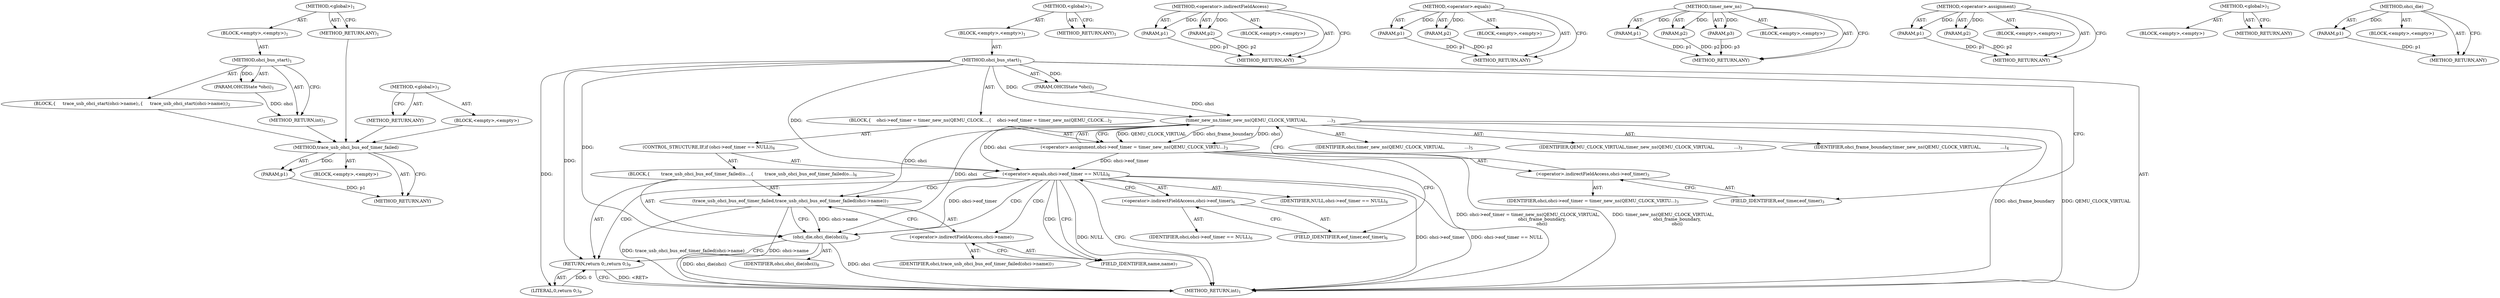 digraph "&lt;global&gt;" {
vulnerable_74 [label=<(METHOD,trace_usb_ohci_bus_eof_timer_failed)>];
vulnerable_75 [label=<(PARAM,p1)>];
vulnerable_76 [label=<(BLOCK,&lt;empty&gt;,&lt;empty&gt;)>];
vulnerable_77 [label=<(METHOD_RETURN,ANY)>];
vulnerable_6 [label=<(METHOD,&lt;global&gt;)<SUB>1</SUB>>];
vulnerable_7 [label=<(BLOCK,&lt;empty&gt;,&lt;empty&gt;)<SUB>1</SUB>>];
vulnerable_8 [label=<(METHOD,ohci_bus_start)<SUB>1</SUB>>];
vulnerable_9 [label=<(PARAM,OHCIState *ohci)<SUB>1</SUB>>];
vulnerable_10 [label=<(BLOCK,{
    ohci-&gt;eof_timer = timer_new_ns(QEMU_CLOCK...,{
    ohci-&gt;eof_timer = timer_new_ns(QEMU_CLOCK...)<SUB>2</SUB>>];
vulnerable_11 [label=<(&lt;operator&gt;.assignment,ohci-&gt;eof_timer = timer_new_ns(QEMU_CLOCK_VIRTU...)<SUB>3</SUB>>];
vulnerable_12 [label=<(&lt;operator&gt;.indirectFieldAccess,ohci-&gt;eof_timer)<SUB>3</SUB>>];
vulnerable_13 [label=<(IDENTIFIER,ohci,ohci-&gt;eof_timer = timer_new_ns(QEMU_CLOCK_VIRTU...)<SUB>3</SUB>>];
vulnerable_14 [label=<(FIELD_IDENTIFIER,eof_timer,eof_timer)<SUB>3</SUB>>];
vulnerable_15 [label=<(timer_new_ns,timer_new_ns(QEMU_CLOCK_VIRTUAL,
              ...)<SUB>3</SUB>>];
vulnerable_16 [label=<(IDENTIFIER,QEMU_CLOCK_VIRTUAL,timer_new_ns(QEMU_CLOCK_VIRTUAL,
              ...)<SUB>3</SUB>>];
vulnerable_17 [label=<(IDENTIFIER,ohci_frame_boundary,timer_new_ns(QEMU_CLOCK_VIRTUAL,
              ...)<SUB>4</SUB>>];
vulnerable_18 [label=<(IDENTIFIER,ohci,timer_new_ns(QEMU_CLOCK_VIRTUAL,
              ...)<SUB>5</SUB>>];
vulnerable_19 [label=<(CONTROL_STRUCTURE,IF,if (ohci-&gt;eof_timer == NULL))<SUB>6</SUB>>];
vulnerable_20 [label=<(&lt;operator&gt;.equals,ohci-&gt;eof_timer == NULL)<SUB>6</SUB>>];
vulnerable_21 [label=<(&lt;operator&gt;.indirectFieldAccess,ohci-&gt;eof_timer)<SUB>6</SUB>>];
vulnerable_22 [label=<(IDENTIFIER,ohci,ohci-&gt;eof_timer == NULL)<SUB>6</SUB>>];
vulnerable_23 [label=<(FIELD_IDENTIFIER,eof_timer,eof_timer)<SUB>6</SUB>>];
vulnerable_24 [label=<(IDENTIFIER,NULL,ohci-&gt;eof_timer == NULL)<SUB>6</SUB>>];
vulnerable_25 [label=<(BLOCK,{
        trace_usb_ohci_bus_eof_timer_failed(o...,{
        trace_usb_ohci_bus_eof_timer_failed(o...)<SUB>6</SUB>>];
vulnerable_26 [label=<(trace_usb_ohci_bus_eof_timer_failed,trace_usb_ohci_bus_eof_timer_failed(ohci-&gt;name))<SUB>7</SUB>>];
vulnerable_27 [label=<(&lt;operator&gt;.indirectFieldAccess,ohci-&gt;name)<SUB>7</SUB>>];
vulnerable_28 [label=<(IDENTIFIER,ohci,trace_usb_ohci_bus_eof_timer_failed(ohci-&gt;name))<SUB>7</SUB>>];
vulnerable_29 [label=<(FIELD_IDENTIFIER,name,name)<SUB>7</SUB>>];
vulnerable_30 [label=<(ohci_die,ohci_die(ohci))<SUB>8</SUB>>];
vulnerable_31 [label=<(IDENTIFIER,ohci,ohci_die(ohci))<SUB>8</SUB>>];
vulnerable_32 [label=<(RETURN,return 0;,return 0;)<SUB>9</SUB>>];
vulnerable_33 [label=<(LITERAL,0,return 0;)<SUB>9</SUB>>];
vulnerable_34 [label=<(METHOD_RETURN,int)<SUB>1</SUB>>];
vulnerable_36 [label=<(METHOD_RETURN,ANY)<SUB>1</SUB>>];
vulnerable_58 [label=<(METHOD,&lt;operator&gt;.indirectFieldAccess)>];
vulnerable_59 [label=<(PARAM,p1)>];
vulnerable_60 [label=<(PARAM,p2)>];
vulnerable_61 [label=<(BLOCK,&lt;empty&gt;,&lt;empty&gt;)>];
vulnerable_62 [label=<(METHOD_RETURN,ANY)>];
vulnerable_69 [label=<(METHOD,&lt;operator&gt;.equals)>];
vulnerable_70 [label=<(PARAM,p1)>];
vulnerable_71 [label=<(PARAM,p2)>];
vulnerable_72 [label=<(BLOCK,&lt;empty&gt;,&lt;empty&gt;)>];
vulnerable_73 [label=<(METHOD_RETURN,ANY)>];
vulnerable_63 [label=<(METHOD,timer_new_ns)>];
vulnerable_64 [label=<(PARAM,p1)>];
vulnerable_65 [label=<(PARAM,p2)>];
vulnerable_66 [label=<(PARAM,p3)>];
vulnerable_67 [label=<(BLOCK,&lt;empty&gt;,&lt;empty&gt;)>];
vulnerable_68 [label=<(METHOD_RETURN,ANY)>];
vulnerable_53 [label=<(METHOD,&lt;operator&gt;.assignment)>];
vulnerable_54 [label=<(PARAM,p1)>];
vulnerable_55 [label=<(PARAM,p2)>];
vulnerable_56 [label=<(BLOCK,&lt;empty&gt;,&lt;empty&gt;)>];
vulnerable_57 [label=<(METHOD_RETURN,ANY)>];
vulnerable_47 [label=<(METHOD,&lt;global&gt;)<SUB>1</SUB>>];
vulnerable_48 [label=<(BLOCK,&lt;empty&gt;,&lt;empty&gt;)>];
vulnerable_49 [label=<(METHOD_RETURN,ANY)>];
vulnerable_78 [label=<(METHOD,ohci_die)>];
vulnerable_79 [label=<(PARAM,p1)>];
vulnerable_80 [label=<(BLOCK,&lt;empty&gt;,&lt;empty&gt;)>];
vulnerable_81 [label=<(METHOD_RETURN,ANY)>];
fixed_6 [label=<(METHOD,&lt;global&gt;)<SUB>1</SUB>>];
fixed_7 [label=<(BLOCK,&lt;empty&gt;,&lt;empty&gt;)<SUB>1</SUB>>];
fixed_8 [label=<(METHOD,ohci_bus_start)<SUB>1</SUB>>];
fixed_9 [label=<(PARAM,OHCIState *ohci)<SUB>1</SUB>>];
fixed_10 [label=<(BLOCK,{
     trace_usb_ohci_start(ohci-&gt;name);,{
     trace_usb_ohci_start(ohci-&gt;name);)<SUB>2</SUB>>];
fixed_11 [label=<(METHOD_RETURN,int)<SUB>1</SUB>>];
fixed_13 [label=<(METHOD_RETURN,ANY)<SUB>1</SUB>>];
fixed_24 [label=<(METHOD,&lt;global&gt;)<SUB>1</SUB>>];
fixed_25 [label=<(BLOCK,&lt;empty&gt;,&lt;empty&gt;)>];
fixed_26 [label=<(METHOD_RETURN,ANY)>];
vulnerable_74 -> vulnerable_75  [key=0, label="AST: "];
vulnerable_74 -> vulnerable_75  [key=1, label="DDG: "];
vulnerable_74 -> vulnerable_76  [key=0, label="AST: "];
vulnerable_74 -> vulnerable_77  [key=0, label="AST: "];
vulnerable_74 -> vulnerable_77  [key=1, label="CFG: "];
vulnerable_75 -> vulnerable_77  [key=0, label="DDG: p1"];
vulnerable_6 -> vulnerable_7  [key=0, label="AST: "];
vulnerable_6 -> vulnerable_36  [key=0, label="AST: "];
vulnerable_6 -> vulnerable_36  [key=1, label="CFG: "];
vulnerable_7 -> vulnerable_8  [key=0, label="AST: "];
vulnerable_8 -> vulnerable_9  [key=0, label="AST: "];
vulnerable_8 -> vulnerable_9  [key=1, label="DDG: "];
vulnerable_8 -> vulnerable_10  [key=0, label="AST: "];
vulnerable_8 -> vulnerable_34  [key=0, label="AST: "];
vulnerable_8 -> vulnerable_14  [key=0, label="CFG: "];
vulnerable_8 -> vulnerable_15  [key=0, label="DDG: "];
vulnerable_8 -> vulnerable_20  [key=0, label="DDG: "];
vulnerable_8 -> vulnerable_32  [key=0, label="DDG: "];
vulnerable_8 -> vulnerable_30  [key=0, label="DDG: "];
vulnerable_8 -> vulnerable_33  [key=0, label="DDG: "];
vulnerable_9 -> vulnerable_15  [key=0, label="DDG: ohci"];
vulnerable_10 -> vulnerable_11  [key=0, label="AST: "];
vulnerable_10 -> vulnerable_19  [key=0, label="AST: "];
vulnerable_11 -> vulnerable_12  [key=0, label="AST: "];
vulnerable_11 -> vulnerable_15  [key=0, label="AST: "];
vulnerable_11 -> vulnerable_23  [key=0, label="CFG: "];
vulnerable_11 -> vulnerable_34  [key=0, label="DDG: timer_new_ns(QEMU_CLOCK_VIRTUAL,
                    ohci_frame_boundary,
                    ohci)"];
vulnerable_11 -> vulnerable_34  [key=1, label="DDG: ohci-&gt;eof_timer = timer_new_ns(QEMU_CLOCK_VIRTUAL,
                    ohci_frame_boundary,
                    ohci)"];
vulnerable_11 -> vulnerable_20  [key=0, label="DDG: ohci-&gt;eof_timer"];
vulnerable_12 -> vulnerable_13  [key=0, label="AST: "];
vulnerable_12 -> vulnerable_14  [key=0, label="AST: "];
vulnerable_12 -> vulnerable_15  [key=0, label="CFG: "];
vulnerable_14 -> vulnerable_12  [key=0, label="CFG: "];
vulnerable_15 -> vulnerable_16  [key=0, label="AST: "];
vulnerable_15 -> vulnerable_17  [key=0, label="AST: "];
vulnerable_15 -> vulnerable_18  [key=0, label="AST: "];
vulnerable_15 -> vulnerable_11  [key=0, label="CFG: "];
vulnerable_15 -> vulnerable_11  [key=1, label="DDG: QEMU_CLOCK_VIRTUAL"];
vulnerable_15 -> vulnerable_11  [key=2, label="DDG: ohci_frame_boundary"];
vulnerable_15 -> vulnerable_11  [key=3, label="DDG: ohci"];
vulnerable_15 -> vulnerable_34  [key=0, label="DDG: QEMU_CLOCK_VIRTUAL"];
vulnerable_15 -> vulnerable_34  [key=1, label="DDG: ohci_frame_boundary"];
vulnerable_15 -> vulnerable_20  [key=0, label="DDG: ohci"];
vulnerable_15 -> vulnerable_26  [key=0, label="DDG: ohci"];
vulnerable_15 -> vulnerable_30  [key=0, label="DDG: ohci"];
vulnerable_19 -> vulnerable_20  [key=0, label="AST: "];
vulnerable_19 -> vulnerable_25  [key=0, label="AST: "];
vulnerable_20 -> vulnerable_21  [key=0, label="AST: "];
vulnerable_20 -> vulnerable_24  [key=0, label="AST: "];
vulnerable_20 -> vulnerable_34  [key=0, label="CFG: "];
vulnerable_20 -> vulnerable_34  [key=1, label="DDG: ohci-&gt;eof_timer"];
vulnerable_20 -> vulnerable_34  [key=2, label="DDG: ohci-&gt;eof_timer == NULL"];
vulnerable_20 -> vulnerable_34  [key=3, label="DDG: NULL"];
vulnerable_20 -> vulnerable_29  [key=0, label="CFG: "];
vulnerable_20 -> vulnerable_29  [key=1, label="CDG: "];
vulnerable_20 -> vulnerable_30  [key=0, label="DDG: ohci-&gt;eof_timer"];
vulnerable_20 -> vulnerable_30  [key=1, label="CDG: "];
vulnerable_20 -> vulnerable_32  [key=0, label="CDG: "];
vulnerable_20 -> vulnerable_26  [key=0, label="CDG: "];
vulnerable_20 -> vulnerable_27  [key=0, label="CDG: "];
vulnerable_21 -> vulnerable_22  [key=0, label="AST: "];
vulnerable_21 -> vulnerable_23  [key=0, label="AST: "];
vulnerable_21 -> vulnerable_20  [key=0, label="CFG: "];
vulnerable_23 -> vulnerable_21  [key=0, label="CFG: "];
vulnerable_25 -> vulnerable_26  [key=0, label="AST: "];
vulnerable_25 -> vulnerable_30  [key=0, label="AST: "];
vulnerable_25 -> vulnerable_32  [key=0, label="AST: "];
vulnerable_26 -> vulnerable_27  [key=0, label="AST: "];
vulnerable_26 -> vulnerable_30  [key=0, label="CFG: "];
vulnerable_26 -> vulnerable_30  [key=1, label="DDG: ohci-&gt;name"];
vulnerable_26 -> vulnerable_34  [key=0, label="DDG: ohci-&gt;name"];
vulnerable_26 -> vulnerable_34  [key=1, label="DDG: trace_usb_ohci_bus_eof_timer_failed(ohci-&gt;name)"];
vulnerable_27 -> vulnerable_28  [key=0, label="AST: "];
vulnerable_27 -> vulnerable_29  [key=0, label="AST: "];
vulnerable_27 -> vulnerable_26  [key=0, label="CFG: "];
vulnerable_29 -> vulnerable_27  [key=0, label="CFG: "];
vulnerable_30 -> vulnerable_31  [key=0, label="AST: "];
vulnerable_30 -> vulnerable_32  [key=0, label="CFG: "];
vulnerable_30 -> vulnerable_34  [key=0, label="DDG: ohci"];
vulnerable_30 -> vulnerable_34  [key=1, label="DDG: ohci_die(ohci)"];
vulnerable_32 -> vulnerable_33  [key=0, label="AST: "];
vulnerable_32 -> vulnerable_34  [key=0, label="CFG: "];
vulnerable_32 -> vulnerable_34  [key=1, label="DDG: &lt;RET&gt;"];
vulnerable_33 -> vulnerable_32  [key=0, label="DDG: 0"];
vulnerable_58 -> vulnerable_59  [key=0, label="AST: "];
vulnerable_58 -> vulnerable_59  [key=1, label="DDG: "];
vulnerable_58 -> vulnerable_61  [key=0, label="AST: "];
vulnerable_58 -> vulnerable_60  [key=0, label="AST: "];
vulnerable_58 -> vulnerable_60  [key=1, label="DDG: "];
vulnerable_58 -> vulnerable_62  [key=0, label="AST: "];
vulnerable_58 -> vulnerable_62  [key=1, label="CFG: "];
vulnerable_59 -> vulnerable_62  [key=0, label="DDG: p1"];
vulnerable_60 -> vulnerable_62  [key=0, label="DDG: p2"];
vulnerable_69 -> vulnerable_70  [key=0, label="AST: "];
vulnerable_69 -> vulnerable_70  [key=1, label="DDG: "];
vulnerable_69 -> vulnerable_72  [key=0, label="AST: "];
vulnerable_69 -> vulnerable_71  [key=0, label="AST: "];
vulnerable_69 -> vulnerable_71  [key=1, label="DDG: "];
vulnerable_69 -> vulnerable_73  [key=0, label="AST: "];
vulnerable_69 -> vulnerable_73  [key=1, label="CFG: "];
vulnerable_70 -> vulnerable_73  [key=0, label="DDG: p1"];
vulnerable_71 -> vulnerable_73  [key=0, label="DDG: p2"];
vulnerable_63 -> vulnerable_64  [key=0, label="AST: "];
vulnerable_63 -> vulnerable_64  [key=1, label="DDG: "];
vulnerable_63 -> vulnerable_67  [key=0, label="AST: "];
vulnerable_63 -> vulnerable_65  [key=0, label="AST: "];
vulnerable_63 -> vulnerable_65  [key=1, label="DDG: "];
vulnerable_63 -> vulnerable_68  [key=0, label="AST: "];
vulnerable_63 -> vulnerable_68  [key=1, label="CFG: "];
vulnerable_63 -> vulnerable_66  [key=0, label="AST: "];
vulnerable_63 -> vulnerable_66  [key=1, label="DDG: "];
vulnerable_64 -> vulnerable_68  [key=0, label="DDG: p1"];
vulnerable_65 -> vulnerable_68  [key=0, label="DDG: p2"];
vulnerable_66 -> vulnerable_68  [key=0, label="DDG: p3"];
vulnerable_53 -> vulnerable_54  [key=0, label="AST: "];
vulnerable_53 -> vulnerable_54  [key=1, label="DDG: "];
vulnerable_53 -> vulnerable_56  [key=0, label="AST: "];
vulnerable_53 -> vulnerable_55  [key=0, label="AST: "];
vulnerable_53 -> vulnerable_55  [key=1, label="DDG: "];
vulnerable_53 -> vulnerable_57  [key=0, label="AST: "];
vulnerable_53 -> vulnerable_57  [key=1, label="CFG: "];
vulnerable_54 -> vulnerable_57  [key=0, label="DDG: p1"];
vulnerable_55 -> vulnerable_57  [key=0, label="DDG: p2"];
vulnerable_47 -> vulnerable_48  [key=0, label="AST: "];
vulnerable_47 -> vulnerable_49  [key=0, label="AST: "];
vulnerable_47 -> vulnerable_49  [key=1, label="CFG: "];
vulnerable_78 -> vulnerable_79  [key=0, label="AST: "];
vulnerable_78 -> vulnerable_79  [key=1, label="DDG: "];
vulnerable_78 -> vulnerable_80  [key=0, label="AST: "];
vulnerable_78 -> vulnerable_81  [key=0, label="AST: "];
vulnerable_78 -> vulnerable_81  [key=1, label="CFG: "];
vulnerable_79 -> vulnerable_81  [key=0, label="DDG: p1"];
fixed_6 -> fixed_7  [key=0, label="AST: "];
fixed_6 -> fixed_13  [key=0, label="AST: "];
fixed_6 -> fixed_13  [key=1, label="CFG: "];
fixed_7 -> fixed_8  [key=0, label="AST: "];
fixed_8 -> fixed_9  [key=0, label="AST: "];
fixed_8 -> fixed_9  [key=1, label="DDG: "];
fixed_8 -> fixed_10  [key=0, label="AST: "];
fixed_8 -> fixed_11  [key=0, label="AST: "];
fixed_8 -> fixed_11  [key=1, label="CFG: "];
fixed_9 -> fixed_11  [key=0, label="DDG: ohci"];
fixed_10 -> vulnerable_74  [key=0];
fixed_11 -> vulnerable_74  [key=0];
fixed_13 -> vulnerable_74  [key=0];
fixed_24 -> fixed_25  [key=0, label="AST: "];
fixed_24 -> fixed_26  [key=0, label="AST: "];
fixed_24 -> fixed_26  [key=1, label="CFG: "];
fixed_25 -> vulnerable_74  [key=0];
fixed_26 -> vulnerable_74  [key=0];
}
